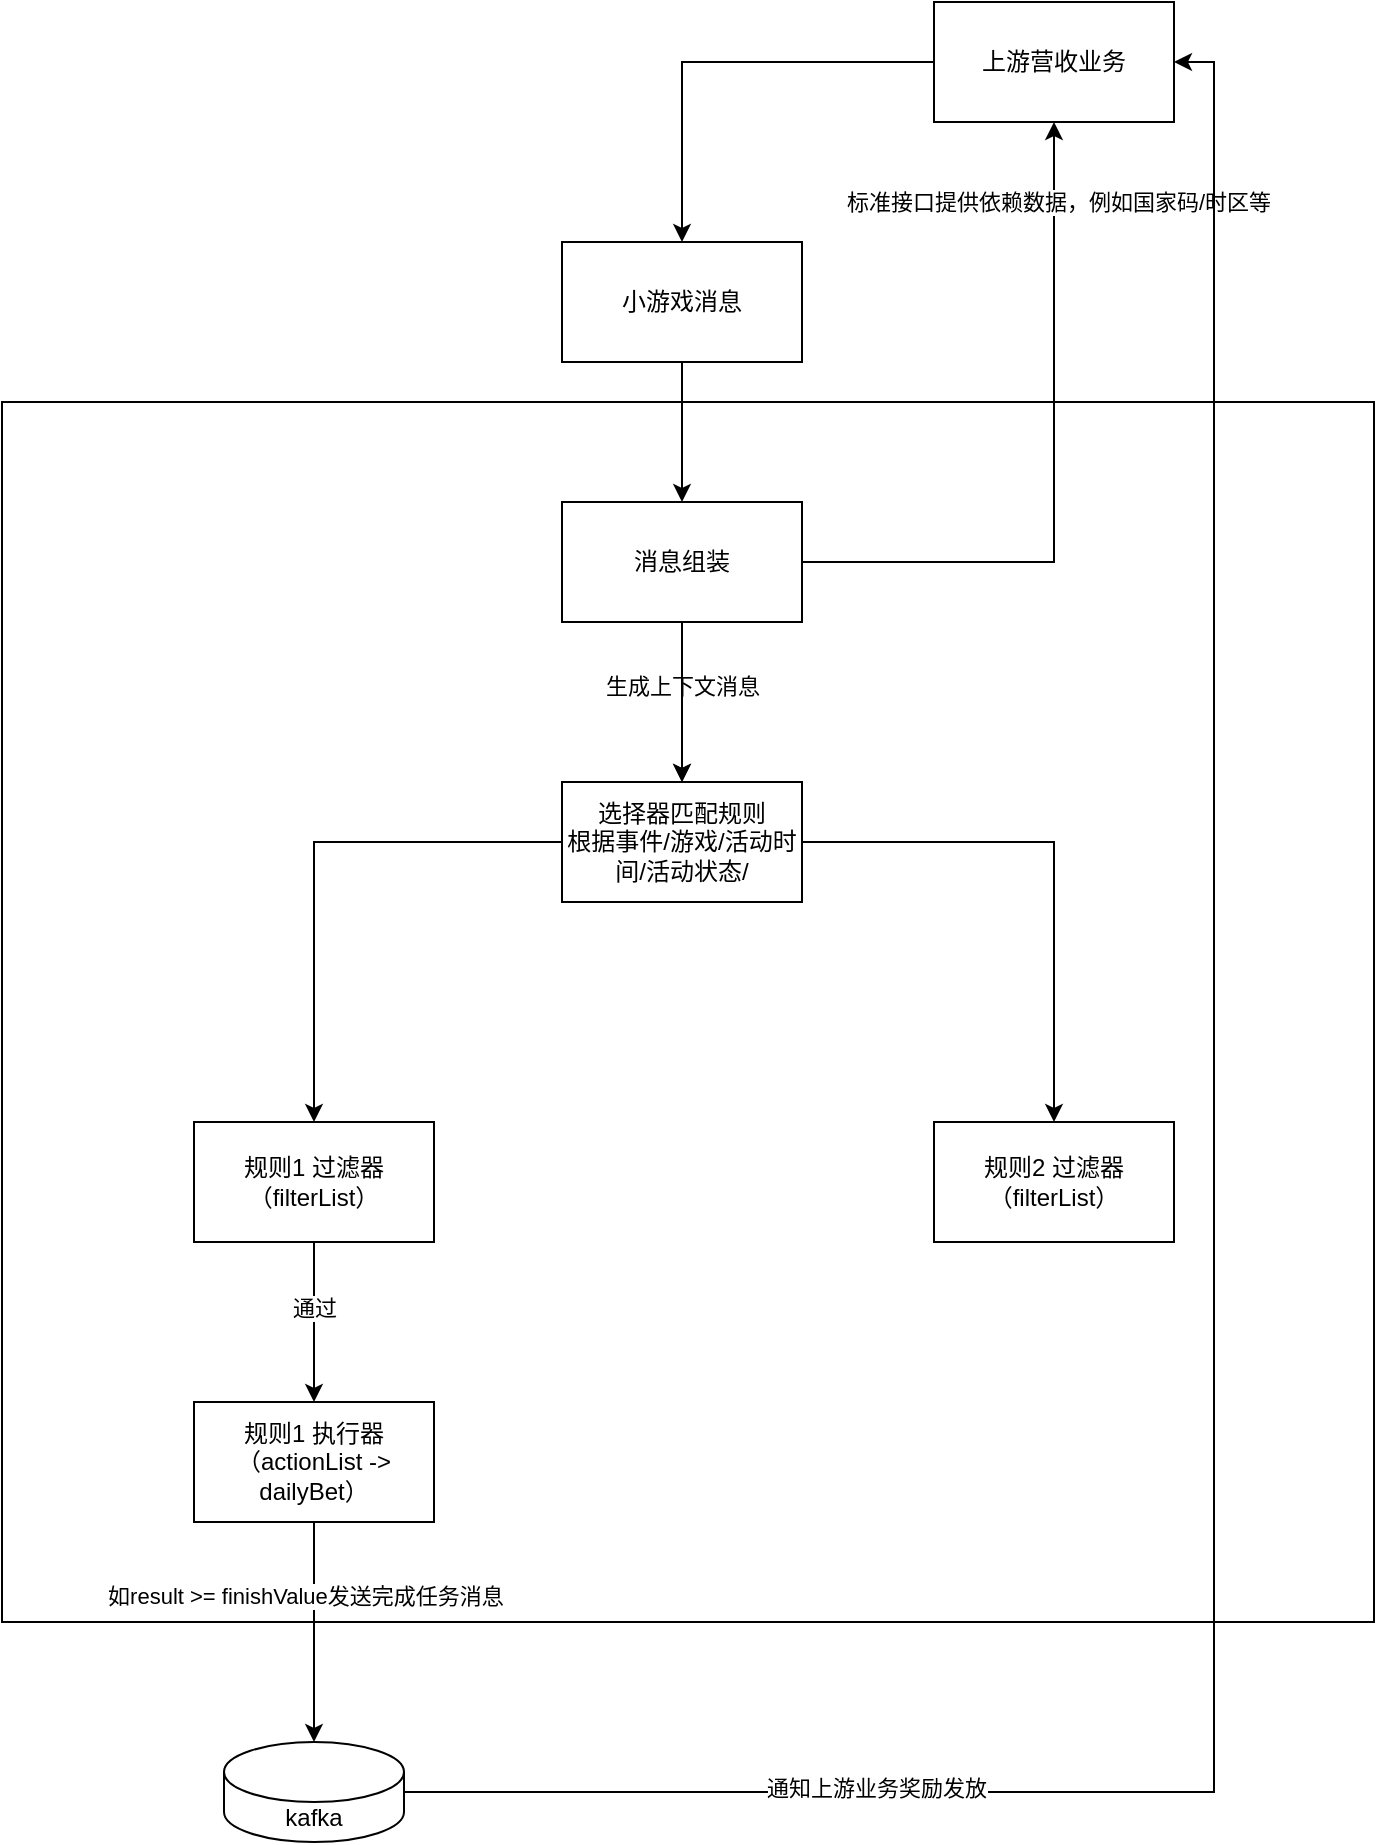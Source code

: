 <mxfile version="21.6.6" type="github">
  <diagram name="第 1 页" id="I3rOmpeVcKEGjaGQXJrQ">
    <mxGraphModel dx="1511" dy="2268" grid="1" gridSize="10" guides="1" tooltips="1" connect="1" arrows="1" fold="1" page="1" pageScale="1" pageWidth="827" pageHeight="1169" math="0" shadow="0">
      <root>
        <mxCell id="0" />
        <mxCell id="1" parent="0" />
        <mxCell id="exmkFo5Z6jo9sS66icdg-2" value="" style="whiteSpace=wrap;html=1;rounded=0;" vertex="1" parent="1">
          <mxGeometry x="74" y="150" width="686" height="610" as="geometry" />
        </mxCell>
        <mxCell id="exmkFo5Z6jo9sS66icdg-7" style="edgeStyle=orthogonalEdgeStyle;rounded=0;orthogonalLoop=1;jettySize=auto;html=1;" edge="1" parent="1" source="exmkFo5Z6jo9sS66icdg-1" target="exmkFo5Z6jo9sS66icdg-4">
          <mxGeometry relative="1" as="geometry" />
        </mxCell>
        <mxCell id="exmkFo5Z6jo9sS66icdg-1" value="小游戏消息" style="rounded=0;whiteSpace=wrap;html=1;" vertex="1" parent="1">
          <mxGeometry x="354" y="70" width="120" height="60" as="geometry" />
        </mxCell>
        <mxCell id="exmkFo5Z6jo9sS66icdg-9" style="edgeStyle=orthogonalEdgeStyle;rounded=0;orthogonalLoop=1;jettySize=auto;html=1;entryX=0.5;entryY=1;entryDx=0;entryDy=0;" edge="1" parent="1" source="exmkFo5Z6jo9sS66icdg-4" target="exmkFo5Z6jo9sS66icdg-8">
          <mxGeometry relative="1" as="geometry" />
        </mxCell>
        <mxCell id="exmkFo5Z6jo9sS66icdg-11" value="标准接口提供依赖数据，例如国家码/时区等" style="edgeLabel;html=1;align=center;verticalAlign=middle;resizable=0;points=[];" vertex="1" connectable="0" parent="exmkFo5Z6jo9sS66icdg-9">
          <mxGeometry x="0.771" y="-2" relative="1" as="geometry">
            <mxPoint as="offset" />
          </mxGeometry>
        </mxCell>
        <mxCell id="exmkFo5Z6jo9sS66icdg-14" value="" style="edgeStyle=orthogonalEdgeStyle;rounded=0;orthogonalLoop=1;jettySize=auto;html=1;" edge="1" parent="1" source="exmkFo5Z6jo9sS66icdg-4" target="exmkFo5Z6jo9sS66icdg-13">
          <mxGeometry relative="1" as="geometry" />
        </mxCell>
        <mxCell id="exmkFo5Z6jo9sS66icdg-15" value="生成上下文消息" style="edgeLabel;html=1;align=center;verticalAlign=middle;resizable=0;points=[];" vertex="1" connectable="0" parent="exmkFo5Z6jo9sS66icdg-14">
          <mxGeometry x="-0.2" relative="1" as="geometry">
            <mxPoint as="offset" />
          </mxGeometry>
        </mxCell>
        <mxCell id="exmkFo5Z6jo9sS66icdg-16" value="" style="edgeStyle=orthogonalEdgeStyle;rounded=0;orthogonalLoop=1;jettySize=auto;html=1;" edge="1" parent="1" source="exmkFo5Z6jo9sS66icdg-4" target="exmkFo5Z6jo9sS66icdg-13">
          <mxGeometry relative="1" as="geometry" />
        </mxCell>
        <mxCell id="exmkFo5Z6jo9sS66icdg-4" value="消息组装" style="rounded=0;whiteSpace=wrap;html=1;" vertex="1" parent="1">
          <mxGeometry x="354" y="200" width="120" height="60" as="geometry" />
        </mxCell>
        <mxCell id="exmkFo5Z6jo9sS66icdg-12" style="edgeStyle=orthogonalEdgeStyle;rounded=0;orthogonalLoop=1;jettySize=auto;html=1;entryX=0.5;entryY=0;entryDx=0;entryDy=0;" edge="1" parent="1" source="exmkFo5Z6jo9sS66icdg-8" target="exmkFo5Z6jo9sS66icdg-1">
          <mxGeometry relative="1" as="geometry" />
        </mxCell>
        <mxCell id="exmkFo5Z6jo9sS66icdg-8" value="上游营收业务" style="rounded=0;whiteSpace=wrap;html=1;" vertex="1" parent="1">
          <mxGeometry x="540" y="-50" width="120" height="60" as="geometry" />
        </mxCell>
        <mxCell id="exmkFo5Z6jo9sS66icdg-18" value="" style="edgeStyle=orthogonalEdgeStyle;rounded=0;orthogonalLoop=1;jettySize=auto;html=1;" edge="1" parent="1" source="exmkFo5Z6jo9sS66icdg-13" target="exmkFo5Z6jo9sS66icdg-17">
          <mxGeometry relative="1" as="geometry" />
        </mxCell>
        <mxCell id="exmkFo5Z6jo9sS66icdg-20" value="" style="edgeStyle=orthogonalEdgeStyle;rounded=0;orthogonalLoop=1;jettySize=auto;html=1;" edge="1" parent="1" source="exmkFo5Z6jo9sS66icdg-13" target="exmkFo5Z6jo9sS66icdg-19">
          <mxGeometry relative="1" as="geometry" />
        </mxCell>
        <mxCell id="exmkFo5Z6jo9sS66icdg-13" value="选择器匹配规则&lt;br&gt;根据事件/游戏/活动时间/活动状态/" style="rounded=0;whiteSpace=wrap;html=1;" vertex="1" parent="1">
          <mxGeometry x="354" y="340" width="120" height="60" as="geometry" />
        </mxCell>
        <mxCell id="exmkFo5Z6jo9sS66icdg-17" value="规则2 过滤器（filterList）" style="rounded=0;whiteSpace=wrap;html=1;" vertex="1" parent="1">
          <mxGeometry x="540" y="510" width="120" height="60" as="geometry" />
        </mxCell>
        <mxCell id="exmkFo5Z6jo9sS66icdg-23" value="" style="edgeStyle=orthogonalEdgeStyle;rounded=0;orthogonalLoop=1;jettySize=auto;html=1;" edge="1" parent="1" source="exmkFo5Z6jo9sS66icdg-19" target="exmkFo5Z6jo9sS66icdg-22">
          <mxGeometry relative="1" as="geometry" />
        </mxCell>
        <mxCell id="exmkFo5Z6jo9sS66icdg-24" value="通过" style="edgeLabel;html=1;align=center;verticalAlign=middle;resizable=0;points=[];" vertex="1" connectable="0" parent="exmkFo5Z6jo9sS66icdg-23">
          <mxGeometry x="-0.175" relative="1" as="geometry">
            <mxPoint as="offset" />
          </mxGeometry>
        </mxCell>
        <mxCell id="exmkFo5Z6jo9sS66icdg-19" value="规则1 过滤器（filterList）" style="rounded=0;whiteSpace=wrap;html=1;" vertex="1" parent="1">
          <mxGeometry x="170" y="510" width="120" height="60" as="geometry" />
        </mxCell>
        <mxCell id="exmkFo5Z6jo9sS66icdg-26" style="edgeStyle=orthogonalEdgeStyle;rounded=0;orthogonalLoop=1;jettySize=auto;html=1;" edge="1" parent="1" source="exmkFo5Z6jo9sS66icdg-22" target="exmkFo5Z6jo9sS66icdg-25">
          <mxGeometry relative="1" as="geometry" />
        </mxCell>
        <mxCell id="exmkFo5Z6jo9sS66icdg-27" value="如result &amp;gt;= finishValue发送完成任务消息&amp;nbsp;" style="edgeLabel;html=1;align=center;verticalAlign=middle;resizable=0;points=[];" vertex="1" connectable="0" parent="exmkFo5Z6jo9sS66icdg-26">
          <mxGeometry x="-0.333" y="-3" relative="1" as="geometry">
            <mxPoint as="offset" />
          </mxGeometry>
        </mxCell>
        <mxCell id="exmkFo5Z6jo9sS66icdg-22" value="规则1 执行器（actionList -&amp;gt; dailyBet）" style="rounded=0;whiteSpace=wrap;html=1;" vertex="1" parent="1">
          <mxGeometry x="170" y="650" width="120" height="60" as="geometry" />
        </mxCell>
        <mxCell id="exmkFo5Z6jo9sS66icdg-28" style="edgeStyle=orthogonalEdgeStyle;rounded=0;orthogonalLoop=1;jettySize=auto;html=1;entryX=1;entryY=0.5;entryDx=0;entryDy=0;" edge="1" parent="1" source="exmkFo5Z6jo9sS66icdg-25" target="exmkFo5Z6jo9sS66icdg-8">
          <mxGeometry relative="1" as="geometry" />
        </mxCell>
        <mxCell id="exmkFo5Z6jo9sS66icdg-29" value="通知上游业务奖励发放" style="edgeLabel;html=1;align=center;verticalAlign=middle;resizable=0;points=[];" vertex="1" connectable="0" parent="exmkFo5Z6jo9sS66icdg-28">
          <mxGeometry x="-0.634" y="2" relative="1" as="geometry">
            <mxPoint as="offset" />
          </mxGeometry>
        </mxCell>
        <mxCell id="exmkFo5Z6jo9sS66icdg-25" value="kafka" style="shape=cylinder3;whiteSpace=wrap;html=1;boundedLbl=1;backgroundOutline=1;size=15;" vertex="1" parent="1">
          <mxGeometry x="185" y="820" width="90" height="50" as="geometry" />
        </mxCell>
      </root>
    </mxGraphModel>
  </diagram>
</mxfile>
